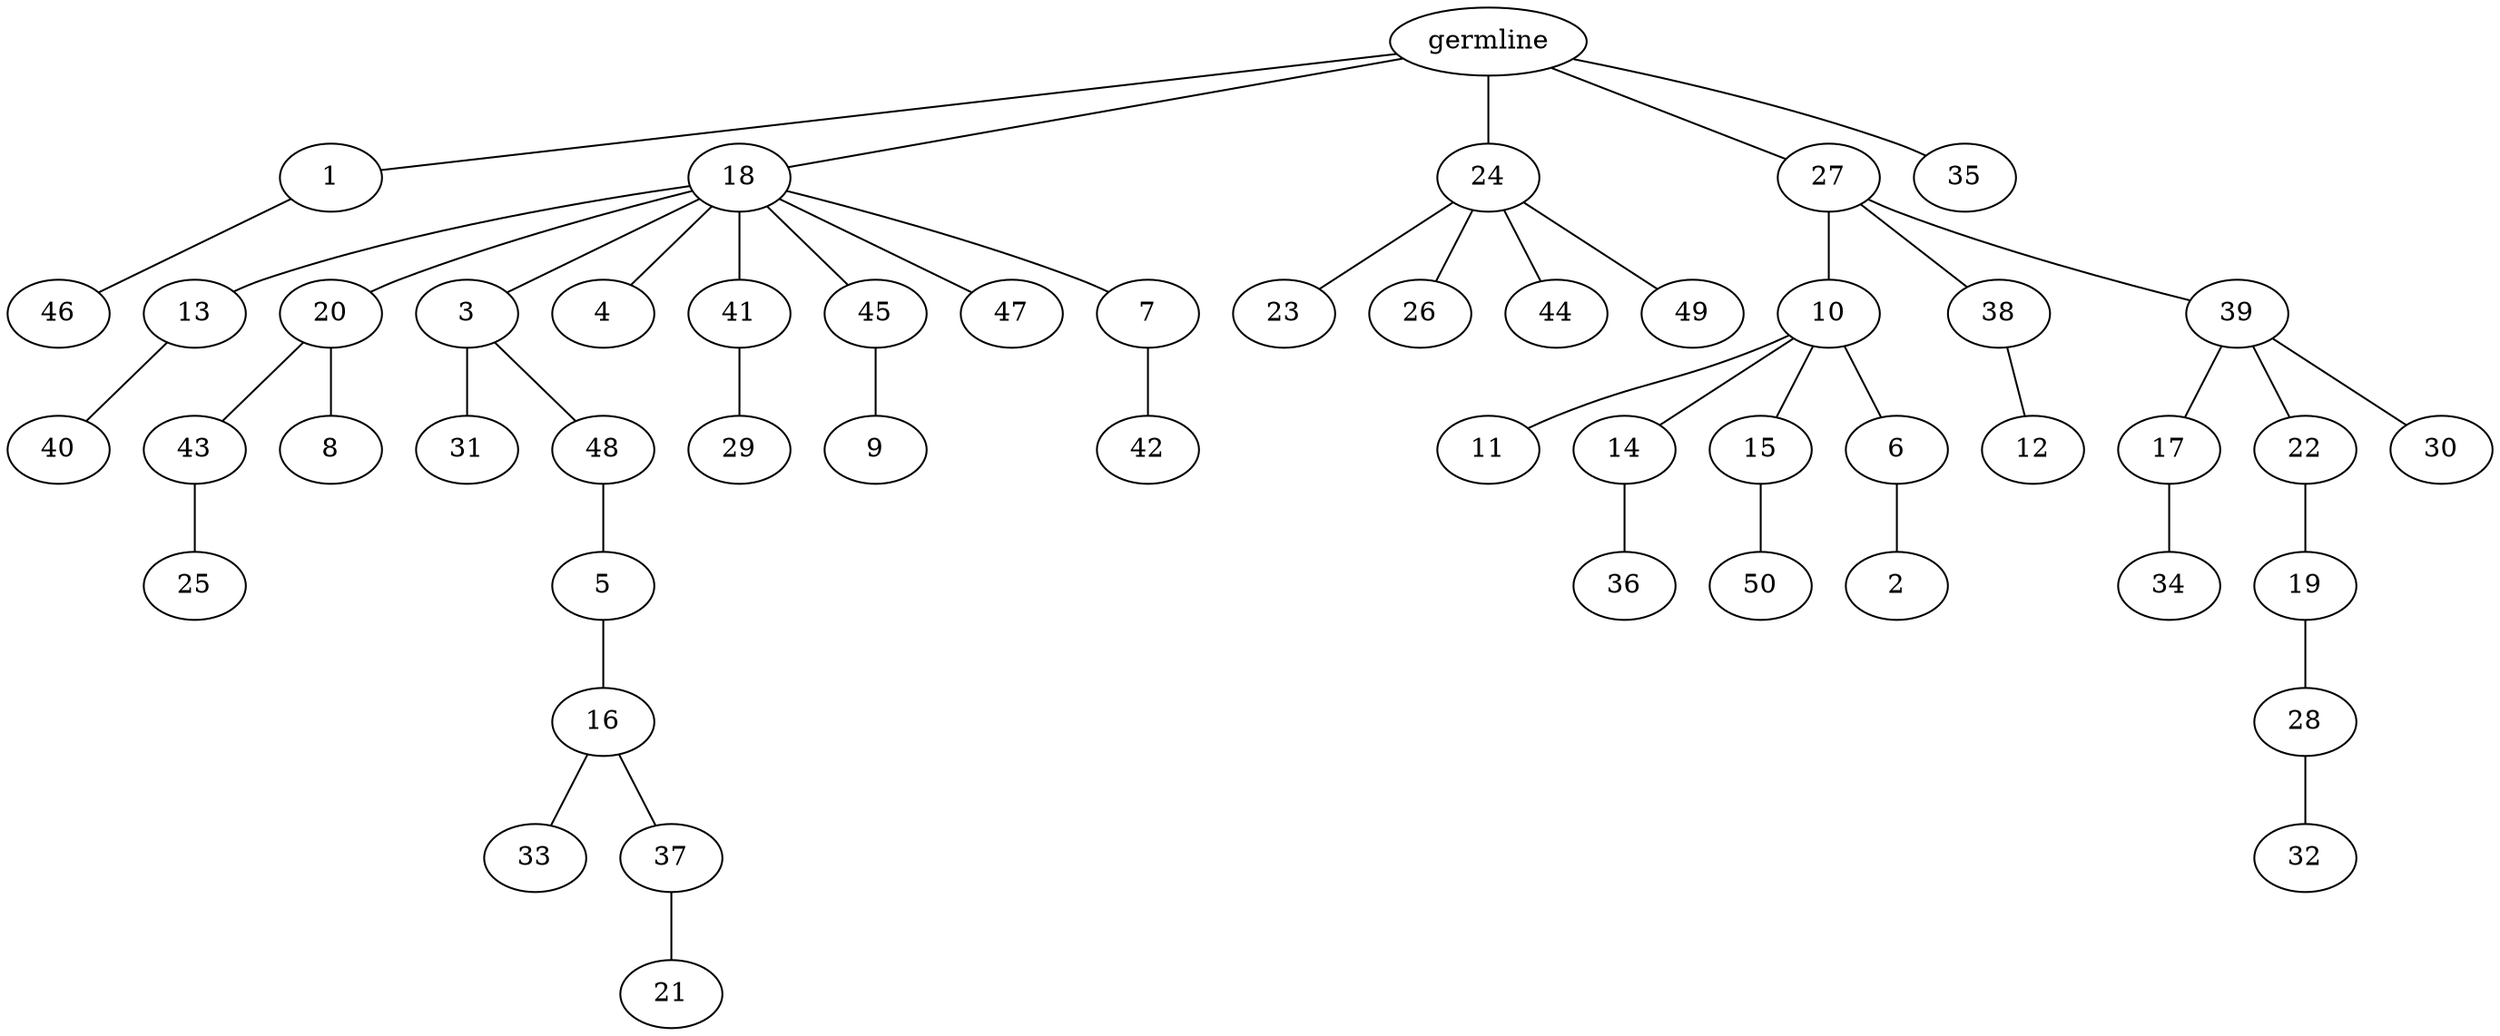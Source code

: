 graph tree {
    "140316348260112" [label="germline"];
    "140316348229376" [label="1"];
    "140316348230240" [label="46"];
    "140316348231104" [label="18"];
    "140316348230096" [label="13"];
    "140316348230912" [label="40"];
    "140316348230864" [label="20"];
    "140316348231440" [label="43"];
    "140316348231632" [label="25"];
    "140316348231200" [label="8"];
    "140316348230480" [label="3"];
    "140316348397936" [label="31"];
    "140316348396736" [label="48"];
    "140316348396544" [label="5"];
    "140316348399088" [label="16"];
    "140316348399328" [label="33"];
    "140316348398320" [label="37"];
    "140316348396640" [label="21"];
    "140316348396064" [label="4"];
    "140316348395824" [label="41"];
    "140316348398848" [label="29"];
    "140316348395872" [label="45"];
    "140316348396016" [label="9"];
    "140316348397408" [label="47"];
    "140316348399232" [label="7"];
    "140316348398608" [label="42"];
    "140316348228944" [label="24"];
    "140316348396688" [label="23"];
    "140316348397456" [label="26"];
    "140316348396256" [label="44"];
    "140316348398224" [label="49"];
    "140316348396832" [label="27"];
    "140316348399280" [label="10"];
    "140316348396352" [label="11"];
    "140316348396976" [label="14"];
    "140316348397696" [label="36"];
    "140316348395920" [label="15"];
    "140316348207264" [label="50"];
    "140316348398992" [label="6"];
    "140316348207648" [label="2"];
    "140316348397120" [label="38"];
    "140316348207792" [label="12"];
    "140316348208464" [label="39"];
    "140316348207552" [label="17"];
    "140316348208032" [label="34"];
    "140316348208896" [label="22"];
    "140316348208368" [label="19"];
    "140316348208800" [label="28"];
    "140316355322688" [label="32"];
    "140316348209760" [label="30"];
    "140316348398416" [label="35"];
    "140316348260112" -- "140316348229376";
    "140316348260112" -- "140316348231104";
    "140316348260112" -- "140316348228944";
    "140316348260112" -- "140316348396832";
    "140316348260112" -- "140316348398416";
    "140316348229376" -- "140316348230240";
    "140316348231104" -- "140316348230096";
    "140316348231104" -- "140316348230864";
    "140316348231104" -- "140316348230480";
    "140316348231104" -- "140316348396064";
    "140316348231104" -- "140316348395824";
    "140316348231104" -- "140316348395872";
    "140316348231104" -- "140316348397408";
    "140316348231104" -- "140316348399232";
    "140316348230096" -- "140316348230912";
    "140316348230864" -- "140316348231440";
    "140316348230864" -- "140316348231200";
    "140316348231440" -- "140316348231632";
    "140316348230480" -- "140316348397936";
    "140316348230480" -- "140316348396736";
    "140316348396736" -- "140316348396544";
    "140316348396544" -- "140316348399088";
    "140316348399088" -- "140316348399328";
    "140316348399088" -- "140316348398320";
    "140316348398320" -- "140316348396640";
    "140316348395824" -- "140316348398848";
    "140316348395872" -- "140316348396016";
    "140316348399232" -- "140316348398608";
    "140316348228944" -- "140316348396688";
    "140316348228944" -- "140316348397456";
    "140316348228944" -- "140316348396256";
    "140316348228944" -- "140316348398224";
    "140316348396832" -- "140316348399280";
    "140316348396832" -- "140316348397120";
    "140316348396832" -- "140316348208464";
    "140316348399280" -- "140316348396352";
    "140316348399280" -- "140316348396976";
    "140316348399280" -- "140316348395920";
    "140316348399280" -- "140316348398992";
    "140316348396976" -- "140316348397696";
    "140316348395920" -- "140316348207264";
    "140316348398992" -- "140316348207648";
    "140316348397120" -- "140316348207792";
    "140316348208464" -- "140316348207552";
    "140316348208464" -- "140316348208896";
    "140316348208464" -- "140316348209760";
    "140316348207552" -- "140316348208032";
    "140316348208896" -- "140316348208368";
    "140316348208368" -- "140316348208800";
    "140316348208800" -- "140316355322688";
}
